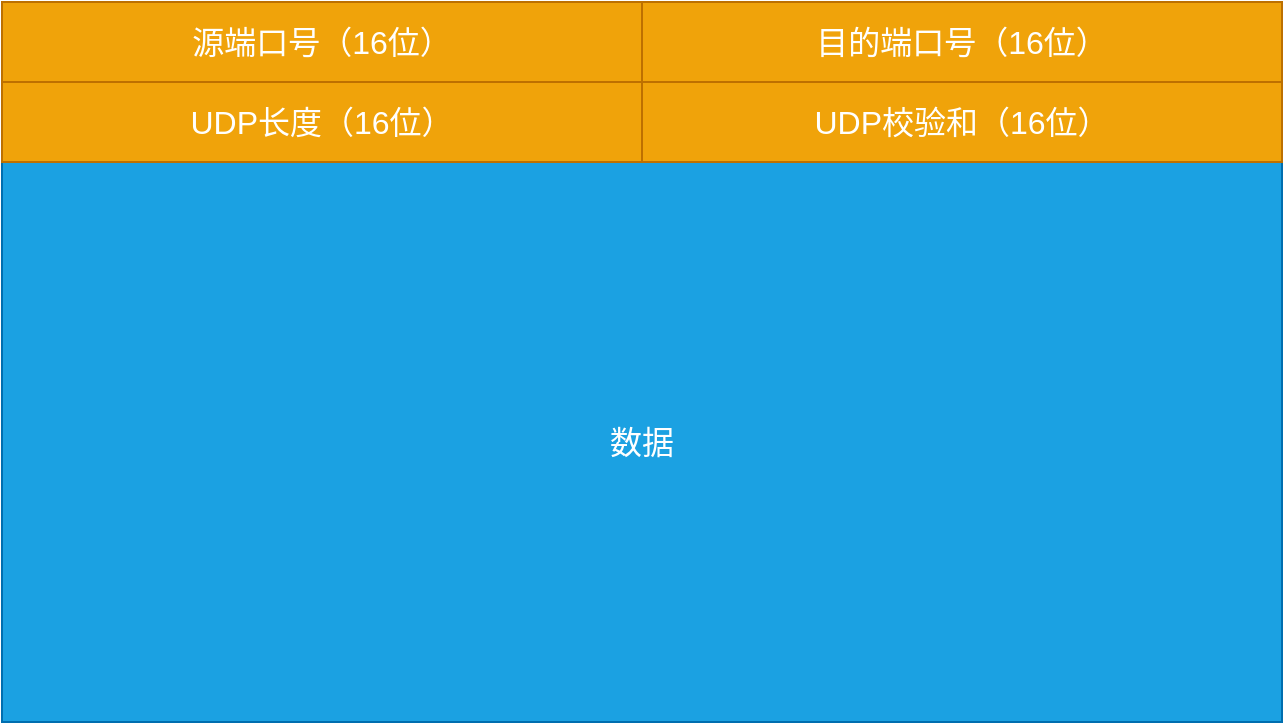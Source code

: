 <mxfile version="14.4.3" type="device"><diagram id="eKKrzxqyZJJmd7XTxFsk" name="第 1 页"><mxGraphModel dx="2249" dy="1991" grid="1" gridSize="10" guides="1" tooltips="1" connect="1" arrows="1" fold="1" page="1" pageScale="1" pageWidth="827" pageHeight="1169" math="0" shadow="0"><root><mxCell id="0"/><mxCell id="1" parent="0"/><mxCell id="5YmqpHQ_5JBMZhTgPoH9-1" value="源端口号（16位）" style="text;html=1;strokeColor=#BD7000;fillColor=#f0a30a;align=center;verticalAlign=middle;whiteSpace=wrap;rounded=0;labelBackgroundColor=none;fontSize=16;fontColor=#ffffff;" vertex="1" parent="1"><mxGeometry x="-680" y="-1080" width="320" height="40" as="geometry"/></mxCell><mxCell id="5YmqpHQ_5JBMZhTgPoH9-2" value="数据" style="text;html=1;strokeColor=#006EAF;fillColor=#1ba1e2;align=center;verticalAlign=middle;whiteSpace=wrap;rounded=0;labelBackgroundColor=none;fontSize=16;fontColor=#ffffff;" vertex="1" parent="1"><mxGeometry x="-680" y="-1000" width="640" height="280" as="geometry"/></mxCell><mxCell id="5YmqpHQ_5JBMZhTgPoH9-21" value="目的端口号（16位）" style="text;html=1;strokeColor=#BD7000;fillColor=#f0a30a;align=center;verticalAlign=middle;whiteSpace=wrap;rounded=0;labelBackgroundColor=none;fontSize=16;fontColor=#ffffff;" vertex="1" parent="1"><mxGeometry x="-360" y="-1080" width="320" height="40" as="geometry"/></mxCell><mxCell id="5YmqpHQ_5JBMZhTgPoH9-22" value="UDP长度（16位）" style="text;html=1;strokeColor=#BD7000;fillColor=#f0a30a;align=center;verticalAlign=middle;whiteSpace=wrap;rounded=0;labelBackgroundColor=none;fontSize=16;fontColor=#ffffff;" vertex="1" parent="1"><mxGeometry x="-680" y="-1040" width="320" height="40" as="geometry"/></mxCell><mxCell id="5YmqpHQ_5JBMZhTgPoH9-23" value="UDP校验和（16位）" style="text;html=1;strokeColor=#BD7000;fillColor=#f0a30a;align=center;verticalAlign=middle;whiteSpace=wrap;rounded=0;labelBackgroundColor=none;fontSize=16;fontColor=#ffffff;" vertex="1" parent="1"><mxGeometry x="-360" y="-1040" width="320" height="40" as="geometry"/></mxCell></root></mxGraphModel></diagram></mxfile>